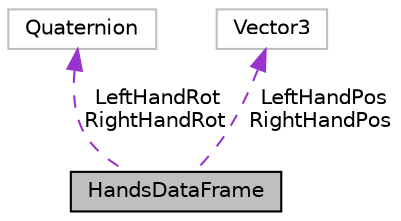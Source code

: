 digraph "HandsDataFrame"
{
 // INTERACTIVE_SVG=YES
 // LATEX_PDF_SIZE
  edge [fontname="Helvetica",fontsize="10",labelfontname="Helvetica",labelfontsize="10"];
  node [fontname="Helvetica",fontsize="10",shape=record];
  Node1 [label="HandsDataFrame",height=0.2,width=0.4,color="black", fillcolor="grey75", style="filled", fontcolor="black",tooltip=" "];
  Node2 -> Node1 [dir="back",color="darkorchid3",fontsize="10",style="dashed",label=" LeftHandRot\nRightHandRot" ,fontname="Helvetica"];
  Node2 [label="Quaternion",height=0.2,width=0.4,color="grey75", fillcolor="white", style="filled",tooltip=" "];
  Node3 -> Node1 [dir="back",color="darkorchid3",fontsize="10",style="dashed",label=" LeftHandPos\nRightHandPos" ,fontname="Helvetica"];
  Node3 [label="Vector3",height=0.2,width=0.4,color="grey75", fillcolor="white", style="filled",tooltip=" "];
}
